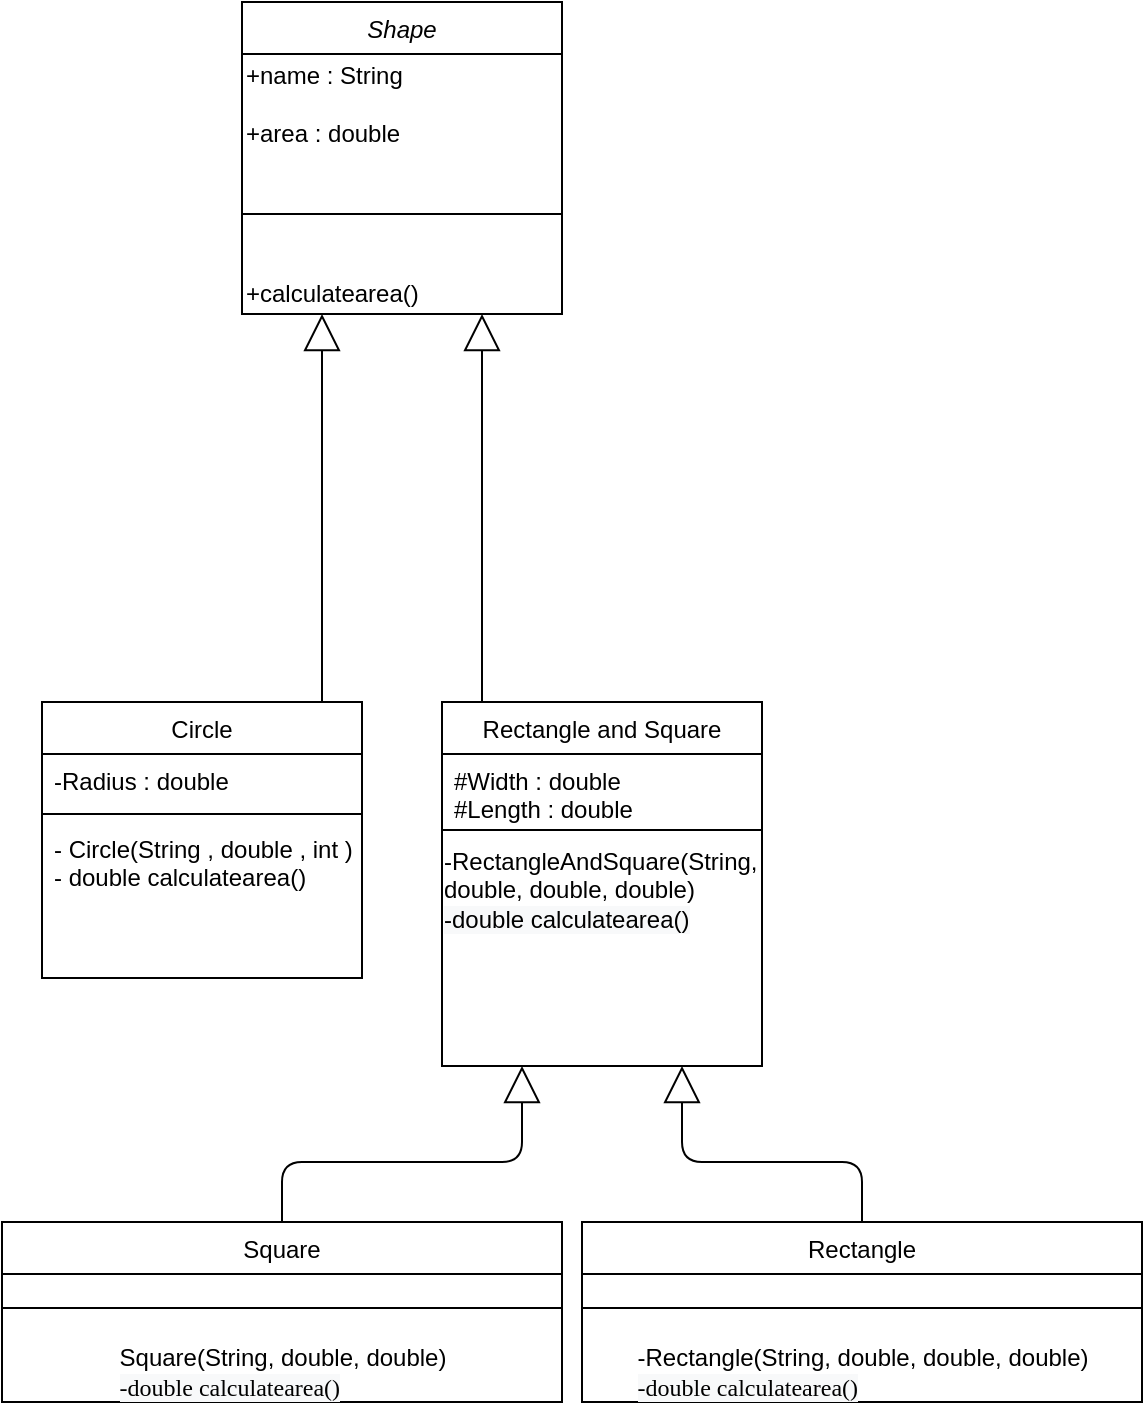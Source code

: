 <mxfile type="github" version="13.7.3">
  <diagram id="C5RBs43oDa-KdzZeNtuy" name="Page-1">
    <mxGraphModel grid="1" shadow="0" math="0" pageHeight="1169" pageWidth="827" pageScale="1" page="1" fold="1" arrows="1" connect="1" tooltips="1" guides="1" gridSize="10" dy="756" dx="851">
      <root>
        <mxCell id="WIyWlLk6GJQsqaUBKTNV-0" />
        <mxCell id="WIyWlLk6GJQsqaUBKTNV-1" parent="WIyWlLk6GJQsqaUBKTNV-0" />
        <mxCell id="zkfFHV4jXpPFQw0GAbJ--13" value="Rectangle and Square" parent="WIyWlLk6GJQsqaUBKTNV-1" vertex="1" style="swimlane;fontStyle=0;align=center;verticalAlign=top;childLayout=stackLayout;horizontal=1;startSize=26;horizontalStack=0;resizeParent=1;resizeLast=0;collapsible=1;marginBottom=0;rounded=0;shadow=0;strokeWidth=1;">
          <mxGeometry height="182" width="160" as="geometry" y="450" x="260">
            <mxRectangle height="26" width="170" as="alternateBounds" y="380" x="340" />
          </mxGeometry>
        </mxCell>
        <mxCell id="zkfFHV4jXpPFQw0GAbJ--14" value="#Width : double &#xa;#Length : double" parent="zkfFHV4jXpPFQw0GAbJ--13" vertex="1" style="text;align=left;verticalAlign=top;spacingLeft=4;spacingRight=4;overflow=hidden;rotatable=0;points=[[0,0.5],[1,0.5]];portConstraint=eastwest;">
          <mxGeometry height="34" width="160" as="geometry" y="26" />
        </mxCell>
        <mxCell id="zkfFHV4jXpPFQw0GAbJ--15" value="" parent="zkfFHV4jXpPFQw0GAbJ--13" vertex="1" style="line;html=1;strokeWidth=1;align=left;verticalAlign=middle;spacingTop=-1;spacingLeft=3;spacingRight=3;rotatable=0;labelPosition=right;points=[];portConstraint=eastwest;">
          <mxGeometry height="8" width="160" as="geometry" y="60" />
        </mxCell>
        <mxCell id="gh8xMGNrN26eVv6D6Kvf-17" value="&lt;div align=&quot;left&quot;&gt;-RectangleAndSquare(String, double, double, double)&lt;br&gt;&lt;span style=&quot;font: 12px / 1.2 &amp;#34;helvetica&amp;#34; ; color: rgb(0 , 0 , 0) ; text-transform: none ; text-indent: 0px ; letter-spacing: normal ; text-decoration: none ; word-spacing: 0px ; display: inline ; float: none ; overflow-wrap: normal ; background-color: rgb(248 , 249 , 250)&quot;&gt;-double calculatearea()&lt;/span&gt;&lt;br&gt;&lt;/div&gt;" parent="zkfFHV4jXpPFQw0GAbJ--13" vertex="1" style="text;html=1;strokeColor=none;fillColor=none;align=center;verticalAlign=middle;whiteSpace=wrap;rounded=0;">
          <mxGeometry height="52" width="160" as="geometry" y="68" />
        </mxCell>
        <mxCell id="gh8xMGNrN26eVv6D6Kvf-4" value="&lt;div align=&quot;left&quot;&gt;&lt;/div&gt;" parent="zkfFHV4jXpPFQw0GAbJ--13" vertex="1" style="text;html=1;strokeColor=none;fillColor=none;align=left;verticalAlign=middle;whiteSpace=wrap;rounded=0;">
          <mxGeometry height="62" width="160" as="geometry" y="120" />
        </mxCell>
        <mxCell id="gh8xMGNrN26eVv6D6Kvf-6" value="Square" parent="WIyWlLk6GJQsqaUBKTNV-1" vertex="1" style="swimlane;fontStyle=0;align=center;verticalAlign=top;childLayout=stackLayout;horizontal=1;startSize=26;horizontalStack=0;resizeParent=1;resizeLast=0;collapsible=1;marginBottom=0;rounded=0;shadow=0;strokeWidth=1;">
          <mxGeometry height="90" width="280" as="geometry" y="710" x="40">
            <mxRectangle height="26" width="160" as="alternateBounds" y="380" x="130" />
          </mxGeometry>
        </mxCell>
        <mxCell id="gh8xMGNrN26eVv6D6Kvf-8" value="" parent="gh8xMGNrN26eVv6D6Kvf-6" vertex="1" style="line;html=1;strokeWidth=1;align=left;verticalAlign=middle;spacingTop=-1;spacingLeft=3;spacingRight=3;rotatable=0;labelPosition=right;points=[];portConstraint=eastwest;">
          <mxGeometry height="34" width="280" as="geometry" y="26" />
        </mxCell>
        <mxCell id="gh8xMGNrN26eVv6D6Kvf-18" value="&lt;div align=&quot;left&quot; style=&quot;text-align: left ; color: rgb(0 , 0 , 0) ; text-transform: none ; text-indent: 0px ; letter-spacing: normal ; font-family: &amp;#34;helvetica&amp;#34; ; font-size: 12px ; font-style: normal ; font-variant: normal ; font-weight: 400 ; text-decoration: none ; word-spacing: 0px&quot;&gt;Square(String, double, double)&lt;br&gt;&lt;span style=&quot;background-color: rgb(248 , 249 , 250) ; color: rgb(0 , 0 , 0) ; display: inline ; float: none ; font-family: &amp;#34;quot&amp;#34; ; font-stretch: normal ; font-style: normal ; font-variant: normal ; font-weight: normal ; letter-spacing: normal ; line-height: 1.2 ; overflow-wrap: normal ; text-decoration: none ; text-indent: 0px ; text-transform: none ; word-spacing: 0px&quot;&gt;-double calculatearea()&lt;/span&gt;&lt;br&gt;&lt;/div&gt;" parent="gh8xMGNrN26eVv6D6Kvf-6" vertex="1" style="text;html=1;align=center;verticalAlign=middle;resizable=0;points=[];autosize=1;">
          <mxGeometry height="30" width="280" as="geometry" y="60" />
        </mxCell>
        <mxCell id="gh8xMGNrN26eVv6D6Kvf-19" value="Rectangle" parent="WIyWlLk6GJQsqaUBKTNV-1" vertex="1" style="swimlane;fontStyle=0;align=center;verticalAlign=top;childLayout=stackLayout;horizontal=1;startSize=26;horizontalStack=0;resizeParent=1;resizeLast=0;collapsible=1;marginBottom=0;rounded=0;shadow=0;strokeWidth=1;">
          <mxGeometry height="90" width="280" as="geometry" y="710" x="330">
            <mxRectangle height="26" width="160" as="alternateBounds" y="380" x="130" />
          </mxGeometry>
        </mxCell>
        <mxCell id="gh8xMGNrN26eVv6D6Kvf-20" value="" parent="gh8xMGNrN26eVv6D6Kvf-19" vertex="1" style="line;html=1;strokeWidth=1;align=left;verticalAlign=middle;spacingTop=-1;spacingLeft=3;spacingRight=3;rotatable=0;labelPosition=right;points=[];portConstraint=eastwest;">
          <mxGeometry height="34" width="280" as="geometry" y="26" />
        </mxCell>
        <mxCell id="gh8xMGNrN26eVv6D6Kvf-21" value="&lt;div align=&quot;left&quot; style=&quot;text-align: left ; color: rgb(0 , 0 , 0) ; text-transform: none ; text-indent: 0px ; letter-spacing: normal ; font-size: 12px ; font-style: normal ; font-variant: normal ; font-weight: 400 ; text-decoration: none ; word-spacing: 0px&quot;&gt;-Rectangle(String, double, double, double)&lt;br&gt;&lt;span style=&quot;background-color: rgb(248 , 249 , 250) ; color: rgb(0 , 0 , 0) ; display: inline ; float: none ; font-family: &amp;#34;quot&amp;#34; ; font-style: normal ; font-variant: normal ; font-weight: normal ; letter-spacing: normal ; line-height: 1.2 ; overflow-wrap: normal ; text-decoration: none ; text-indent: 0px ; text-transform: none ; word-spacing: 0px&quot;&gt;-double calculatearea()&lt;/span&gt;&lt;br&gt;&lt;/div&gt;" parent="gh8xMGNrN26eVv6D6Kvf-19" vertex="1" style="text;html=1;align=center;verticalAlign=middle;resizable=0;points=[];autosize=1;">
          <mxGeometry height="30" width="280" as="geometry" y="60" />
        </mxCell>
        <mxCell id="gh8xMGNrN26eVv6D6Kvf-24" value="" parent="WIyWlLk6GJQsqaUBKTNV-1" style="endArrow=block;endSize=16;endFill=0;html=1;entryX=0.25;entryY=1;entryDx=0;entryDy=0;exitX=1;exitY=0;exitDx=0;exitDy=0;" edge="1" target="gh8xMGNrN26eVv6D6Kvf-15" source="zkfFHV4jXpPFQw0GAbJ--6">
          <mxGeometry width="160" as="geometry" relative="1">
            <mxPoint as="sourcePoint" y="440" x="240" />
            <mxPoint as="targetPoint" y="290" x="240" />
            <Array as="points">
              <mxPoint y="460" x="200" />
            </Array>
          </mxGeometry>
        </mxCell>
        <mxCell id="zkfFHV4jXpPFQw0GAbJ--6" value="Circle" parent="WIyWlLk6GJQsqaUBKTNV-1" vertex="1" style="swimlane;fontStyle=0;align=center;verticalAlign=top;childLayout=stackLayout;horizontal=1;startSize=26;horizontalStack=0;resizeParent=1;resizeLast=0;collapsible=1;marginBottom=0;rounded=0;shadow=0;strokeWidth=1;">
          <mxGeometry height="138" width="160" as="geometry" y="450" x="60">
            <mxRectangle height="26" width="160" as="alternateBounds" y="380" x="130" />
          </mxGeometry>
        </mxCell>
        <mxCell id="zkfFHV4jXpPFQw0GAbJ--8" value="-Radius : double" parent="zkfFHV4jXpPFQw0GAbJ--6" vertex="1" style="text;align=left;verticalAlign=top;spacingLeft=4;spacingRight=4;overflow=hidden;rotatable=0;points=[[0,0.5],[1,0.5]];portConstraint=eastwest;rounded=0;shadow=0;html=0;">
          <mxGeometry height="26" width="160" as="geometry" y="26" />
        </mxCell>
        <mxCell id="zkfFHV4jXpPFQw0GAbJ--9" value="" parent="zkfFHV4jXpPFQw0GAbJ--6" vertex="1" style="line;html=1;strokeWidth=1;align=left;verticalAlign=middle;spacingTop=-1;spacingLeft=3;spacingRight=3;rotatable=0;labelPosition=right;points=[];portConstraint=eastwest;">
          <mxGeometry height="8" width="160" as="geometry" y="52" />
        </mxCell>
        <mxCell id="zkfFHV4jXpPFQw0GAbJ--11" value="- Circle(String , double , int )&lt;br&gt;- double calculatearea()" parent="zkfFHV4jXpPFQw0GAbJ--6" vertex="1" style="text;align=left;verticalAlign=top;spacingLeft=4;spacingRight=4;overflow=hidden;rotatable=0;points=[[0,0.5],[1,0.5]];portConstraint=eastwest;html=1;">
          <mxGeometry height="50" width="160" as="geometry" y="60" />
        </mxCell>
        <mxCell id="gh8xMGNrN26eVv6D6Kvf-26" value="" parent="WIyWlLk6GJQsqaUBKTNV-1" style="endArrow=block;endSize=16;endFill=0;html=1;entryX=0.75;entryY=1;entryDx=0;entryDy=0;" edge="1" target="gh8xMGNrN26eVv6D6Kvf-15">
          <mxGeometry width="160" as="geometry" relative="1">
            <mxPoint as="sourcePoint" y="450" x="280" />
            <mxPoint as="targetPoint" y="236" x="378.82" />
            <Array as="points">
              <mxPoint y="450" x="280" />
            </Array>
          </mxGeometry>
        </mxCell>
        <mxCell id="gh8xMGNrN26eVv6D6Kvf-27" value="" parent="WIyWlLk6GJQsqaUBKTNV-1" style="endArrow=block;endSize=16;endFill=0;html=1;entryX=0.25;entryY=1;entryDx=0;entryDy=0;" edge="1" target="gh8xMGNrN26eVv6D6Kvf-4" source="gh8xMGNrN26eVv6D6Kvf-6">
          <mxGeometry width="160" as="geometry" relative="1">
            <mxPoint as="sourcePoint" y="700" x="300" />
            <mxPoint as="targetPoint" y="410" x="560" />
            <Array as="points">
              <mxPoint y="680" x="180" />
              <mxPoint y="680" x="300" />
            </Array>
          </mxGeometry>
        </mxCell>
        <mxCell id="gh8xMGNrN26eVv6D6Kvf-28" value="" parent="WIyWlLk6GJQsqaUBKTNV-1" style="endArrow=block;endSize=16;endFill=0;html=1;entryX=0.75;entryY=1;entryDx=0;entryDy=0;exitX=0.5;exitY=0;exitDx=0;exitDy=0;" edge="1" target="gh8xMGNrN26eVv6D6Kvf-4" source="gh8xMGNrN26eVv6D6Kvf-19">
          <mxGeometry width="160" as="geometry" relative="1">
            <mxPoint as="sourcePoint" y="720" x="190" />
            <mxPoint as="targetPoint" y="642" x="310.0" />
            <Array as="points">
              <mxPoint y="680" x="470" />
              <mxPoint y="680" x="380" />
            </Array>
          </mxGeometry>
        </mxCell>
        <mxCell id="zkfFHV4jXpPFQw0GAbJ--0" value="Shape" parent="WIyWlLk6GJQsqaUBKTNV-1" vertex="1" style="swimlane;fontStyle=2;align=center;verticalAlign=top;childLayout=stackLayout;horizontal=1;startSize=26;horizontalStack=0;resizeParent=1;resizeLast=0;collapsible=1;marginBottom=0;rounded=0;shadow=0;strokeWidth=1;">
          <mxGeometry height="156" width="160" as="geometry" y="100" x="160">
            <mxRectangle height="26" width="160" as="alternateBounds" y="140" x="230" />
          </mxGeometry>
        </mxCell>
        <mxCell id="gh8xMGNrN26eVv6D6Kvf-16" value="&lt;div align=&quot;left&quot;&gt;+name : String&lt;br&gt;&lt;br&gt;&lt;/div&gt;&lt;div align=&quot;left&quot;&gt;+area : double&lt;/div&gt;" parent="zkfFHV4jXpPFQw0GAbJ--0" vertex="1" style="text;html=1;align=left;verticalAlign=middle;resizable=0;points=[];autosize=1;">
          <mxGeometry height="50" width="160" as="geometry" y="26" />
        </mxCell>
        <mxCell id="zkfFHV4jXpPFQw0GAbJ--4" value="" parent="zkfFHV4jXpPFQw0GAbJ--0" vertex="1" style="line;html=1;strokeWidth=1;align=left;verticalAlign=middle;spacingTop=-1;spacingLeft=3;spacingRight=3;rotatable=0;labelPosition=right;points=[];portConstraint=eastwest;">
          <mxGeometry height="60" width="160" as="geometry" y="76" />
        </mxCell>
        <mxCell id="gh8xMGNrN26eVv6D6Kvf-15" value="+calculatearea()" parent="zkfFHV4jXpPFQw0GAbJ--0" vertex="1" style="text;html=1;strokeColor=none;fillColor=none;align=left;verticalAlign=middle;whiteSpace=wrap;rounded=0;">
          <mxGeometry height="20" width="160" as="geometry" y="136" />
        </mxCell>
      </root>
    </mxGraphModel>
  </diagram>
</mxfile>

